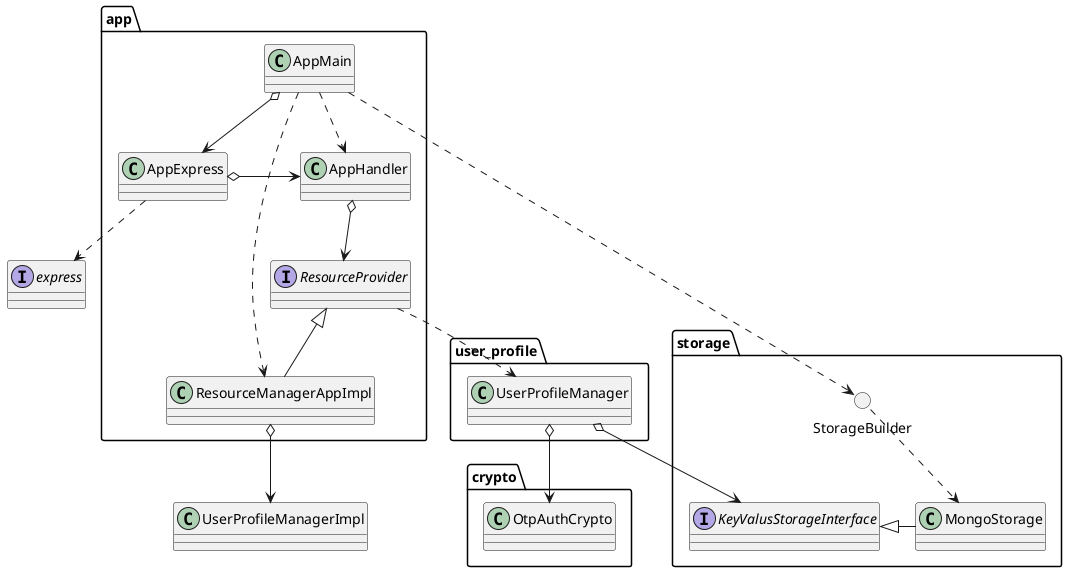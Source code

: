 @startuml
skinparam componentStyle rectangle

' ---------------------------------------------------------
' components

package app{
interface ResourceProvider

class AppMain
class AppExpress
class AppHandler
class ResourceManagerAppImpl
}

package user_profile {
class UserProfileManager
}

package crypto {
class OtpAuthCrypto
}

package storage{
interface KeyValusStorageInterface
class MongoStorage
() StorageBuilder
}

interface express

' ---------------------------------------------------------
' relations

' === app ===

AppMain o--> AppExpress
AppMain ..> AppHandler
AppMain ..> StorageBuilder
AppMain ..> ResourceManagerAppImpl

ResourceProvider ..> UserProfileManager
ResourceManagerAppImpl -up-|> ResourceProvider
ResourceManagerAppImpl o--> UserProfileManagerImpl

AppHandler o--> ResourceProvider

AppExpress o-right-> AppHandler
AppExpress ..> express

' === user_profile ===

UserProfileManager o--> KeyValusStorageInterface
UserProfileManager o--> OtpAuthCrypto
' === storage ===

MongoStorage -|> KeyValusStorageInterface
StorageBuilder ..> MongoStorage

@enduml